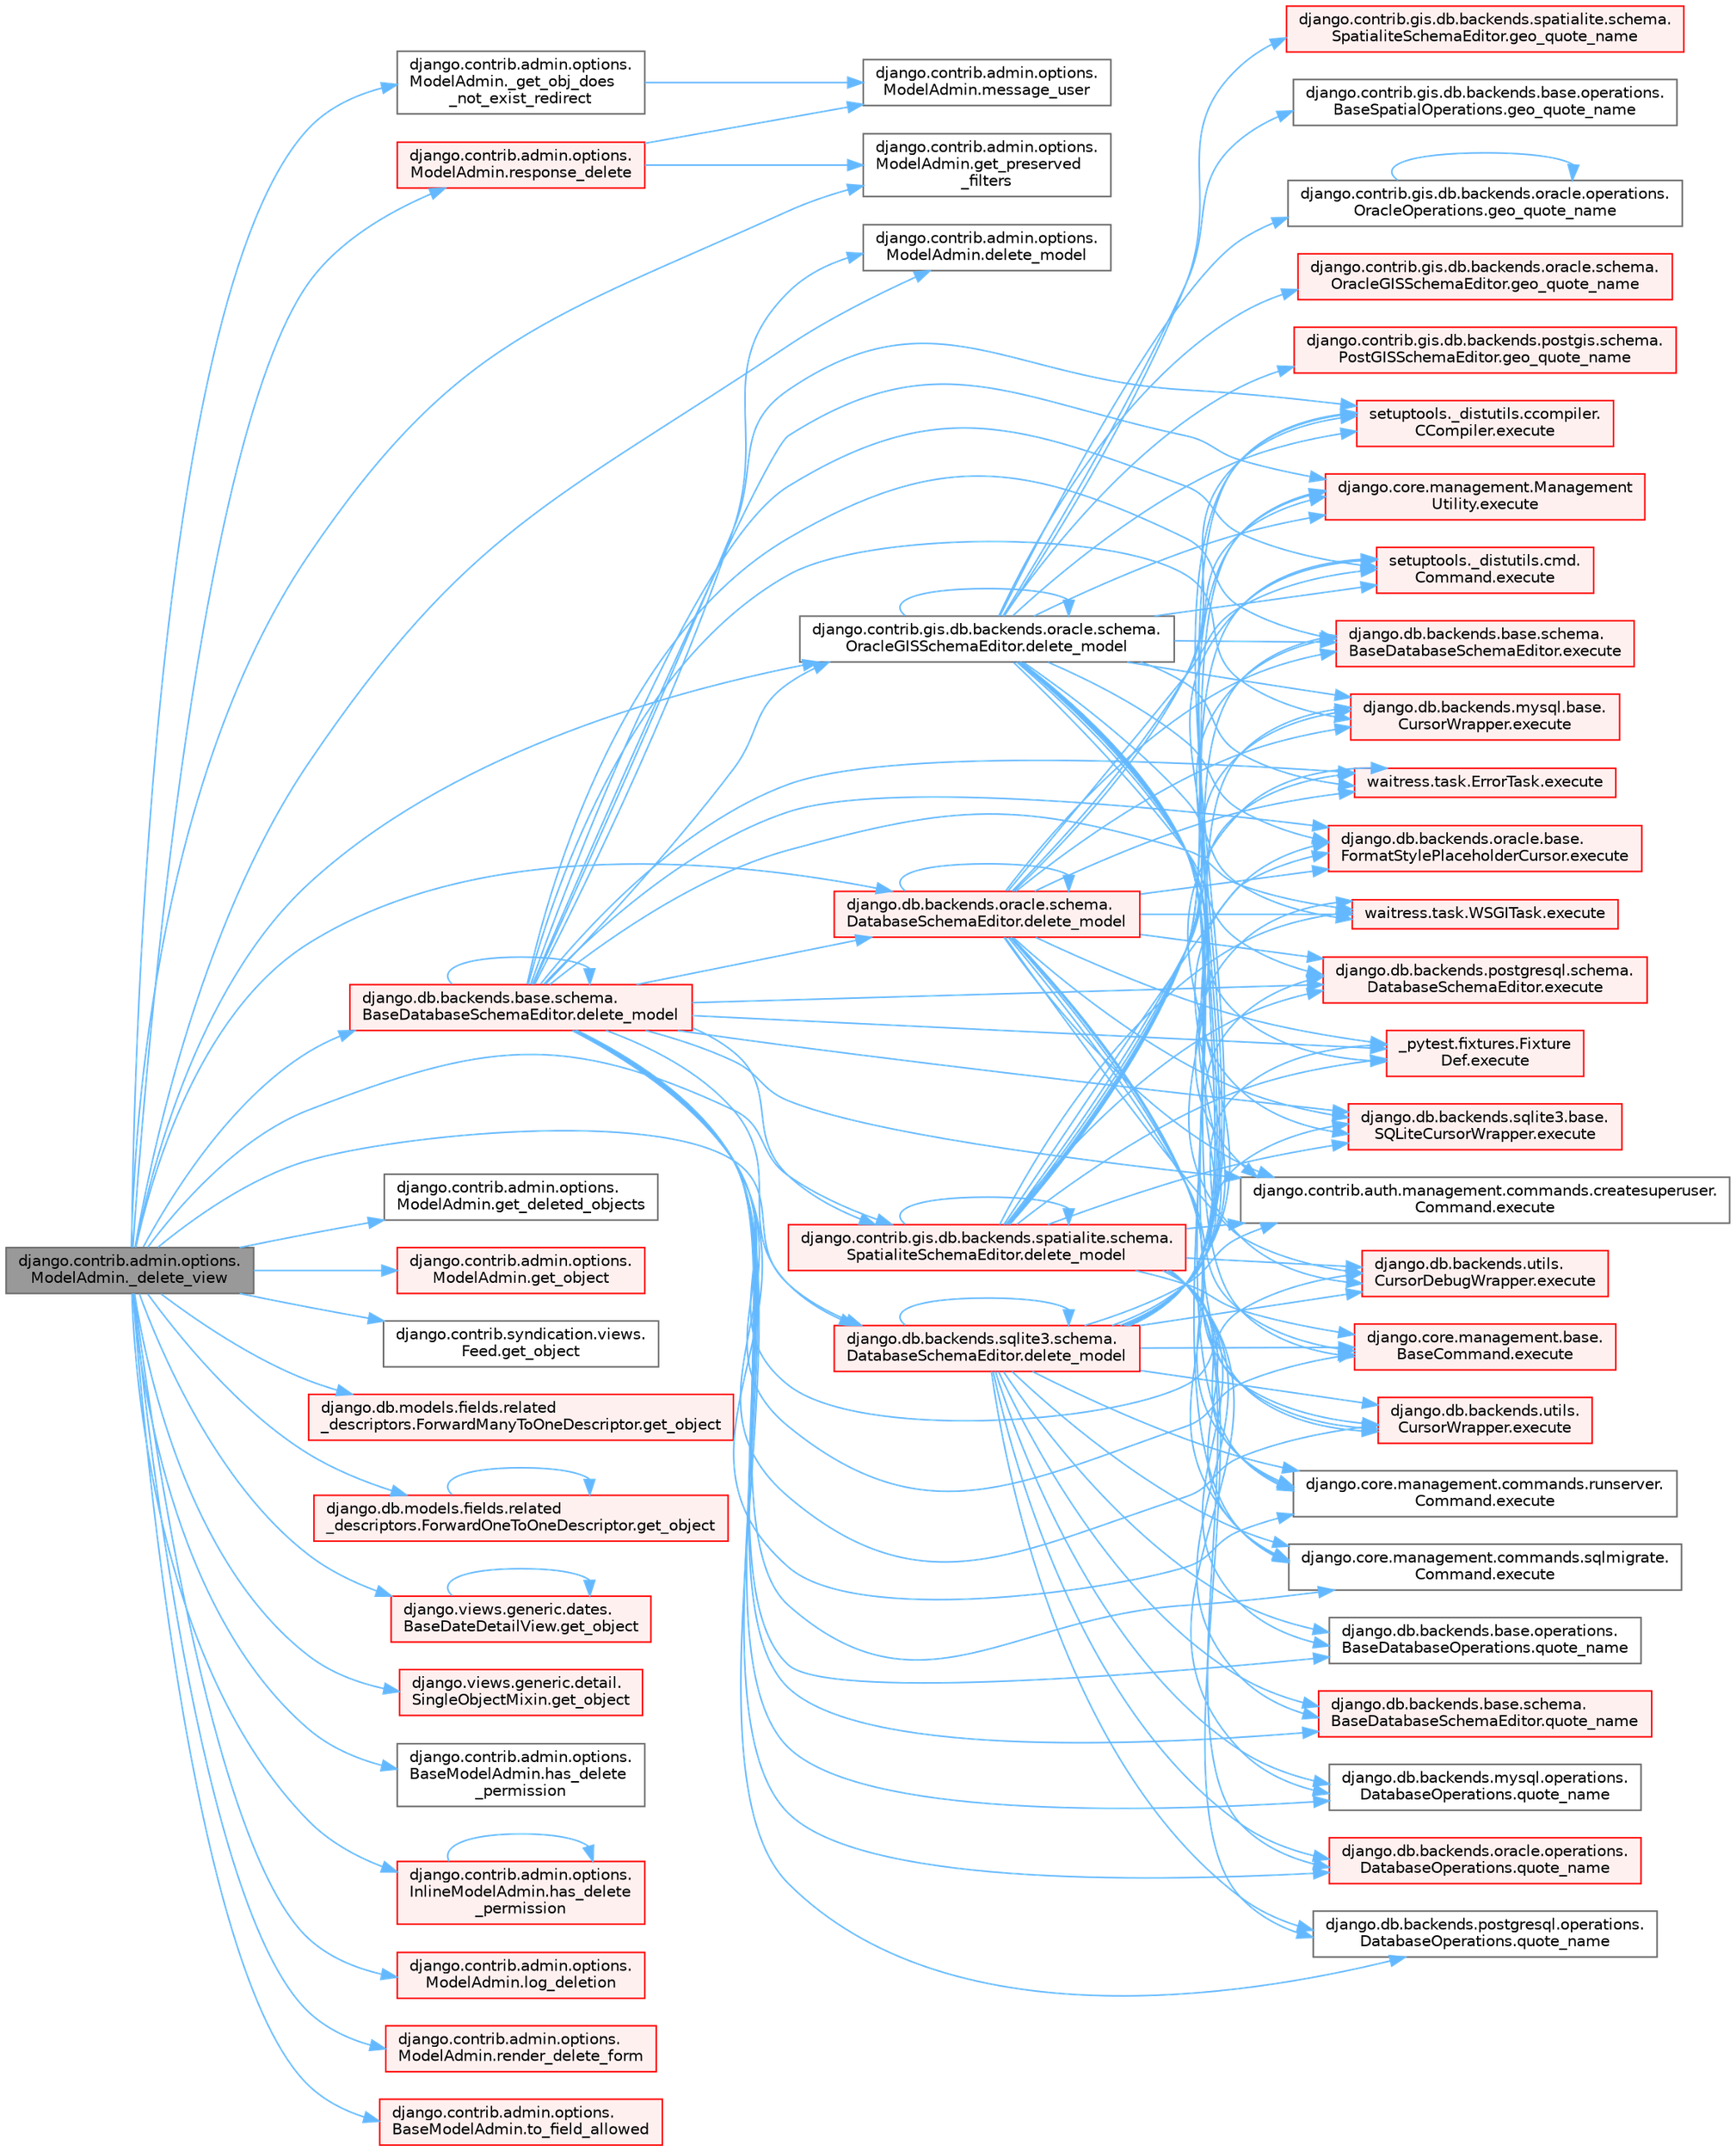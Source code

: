 digraph "django.contrib.admin.options.ModelAdmin._delete_view"
{
 // LATEX_PDF_SIZE
  bgcolor="transparent";
  edge [fontname=Helvetica,fontsize=10,labelfontname=Helvetica,labelfontsize=10];
  node [fontname=Helvetica,fontsize=10,shape=box,height=0.2,width=0.4];
  rankdir="LR";
  Node1 [id="Node000001",label="django.contrib.admin.options.\lModelAdmin._delete_view",height=0.2,width=0.4,color="gray40", fillcolor="grey60", style="filled", fontcolor="black",tooltip=" "];
  Node1 -> Node2 [id="edge1_Node000001_Node000002",color="steelblue1",style="solid",tooltip=" "];
  Node2 [id="Node000002",label="django.contrib.admin.options.\lModelAdmin._get_obj_does\l_not_exist_redirect",height=0.2,width=0.4,color="grey40", fillcolor="white", style="filled",URL="$classdjango_1_1contrib_1_1admin_1_1options_1_1_model_admin.html#a7a34a53e8286ec413cee8ca8d345a8bc",tooltip=" "];
  Node2 -> Node3 [id="edge2_Node000002_Node000003",color="steelblue1",style="solid",tooltip=" "];
  Node3 [id="Node000003",label="django.contrib.admin.options.\lModelAdmin.message_user",height=0.2,width=0.4,color="grey40", fillcolor="white", style="filled",URL="$classdjango_1_1contrib_1_1admin_1_1options_1_1_model_admin.html#ac14442516cf00044fc706e711669c31c",tooltip=" "];
  Node1 -> Node4 [id="edge3_Node000001_Node000004",color="steelblue1",style="solid",tooltip=" "];
  Node4 [id="Node000004",label="django.contrib.admin.options.\lModelAdmin.delete_model",height=0.2,width=0.4,color="grey40", fillcolor="white", style="filled",URL="$classdjango_1_1contrib_1_1admin_1_1options_1_1_model_admin.html#aa867ab455deada5d42bee9e8ffe2b9b2",tooltip=" "];
  Node1 -> Node5 [id="edge4_Node000001_Node000005",color="steelblue1",style="solid",tooltip=" "];
  Node5 [id="Node000005",label="django.contrib.gis.db.backends.oracle.schema.\lOracleGISSchemaEditor.delete_model",height=0.2,width=0.4,color="grey40", fillcolor="white", style="filled",URL="$classdjango_1_1contrib_1_1gis_1_1db_1_1backends_1_1oracle_1_1schema_1_1_oracle_g_i_s_schema_editor.html#a7e204de51c85be33515ce57fa48849df",tooltip=" "];
  Node5 -> Node5 [id="edge5_Node000005_Node000005",color="steelblue1",style="solid",tooltip=" "];
  Node5 -> Node6 [id="edge6_Node000005_Node000006",color="steelblue1",style="solid",tooltip=" "];
  Node6 [id="Node000006",label="_pytest.fixtures.Fixture\lDef.execute",height=0.2,width=0.4,color="red", fillcolor="#FFF0F0", style="filled",URL="$class__pytest_1_1fixtures_1_1_fixture_def.html#ac27e0caaadd6404ffc2715216b643993",tooltip=" "];
  Node5 -> Node3953 [id="edge7_Node000005_Node003953",color="steelblue1",style="solid",tooltip=" "];
  Node3953 [id="Node003953",label="django.contrib.auth.management.commands.createsuperuser.\lCommand.execute",height=0.2,width=0.4,color="grey40", fillcolor="white", style="filled",URL="$classdjango_1_1contrib_1_1auth_1_1management_1_1commands_1_1createsuperuser_1_1_command.html#a4dc8ad9953fcae01a4c61c32fe4c6540",tooltip=" "];
  Node5 -> Node3954 [id="edge8_Node000005_Node003954",color="steelblue1",style="solid",tooltip=" "];
  Node3954 [id="Node003954",label="django.core.management.base.\lBaseCommand.execute",height=0.2,width=0.4,color="red", fillcolor="#FFF0F0", style="filled",URL="$classdjango_1_1core_1_1management_1_1base_1_1_base_command.html#a5621c1fb51be6a2deff6777d90c25ee0",tooltip=" "];
  Node5 -> Node3956 [id="edge9_Node000005_Node003956",color="steelblue1",style="solid",tooltip=" "];
  Node3956 [id="Node003956",label="django.core.management.commands.runserver.\lCommand.execute",height=0.2,width=0.4,color="grey40", fillcolor="white", style="filled",URL="$classdjango_1_1core_1_1management_1_1commands_1_1runserver_1_1_command.html#a86b4bdbf596d9f612125e143148d9919",tooltip=" "];
  Node5 -> Node3957 [id="edge10_Node000005_Node003957",color="steelblue1",style="solid",tooltip=" "];
  Node3957 [id="Node003957",label="django.core.management.commands.sqlmigrate.\lCommand.execute",height=0.2,width=0.4,color="grey40", fillcolor="white", style="filled",URL="$classdjango_1_1core_1_1management_1_1commands_1_1sqlmigrate_1_1_command.html#ad47c65d3d4820430ce43bb5f2086789d",tooltip=" "];
  Node5 -> Node3958 [id="edge11_Node000005_Node003958",color="steelblue1",style="solid",tooltip=" "];
  Node3958 [id="Node003958",label="django.core.management.Management\lUtility.execute",height=0.2,width=0.4,color="red", fillcolor="#FFF0F0", style="filled",URL="$classdjango_1_1core_1_1management_1_1_management_utility.html#ab2752203019f6a6274c55e096770c008",tooltip=" "];
  Node5 -> Node3966 [id="edge12_Node000005_Node003966",color="steelblue1",style="solid",tooltip=" "];
  Node3966 [id="Node003966",label="django.db.backends.base.schema.\lBaseDatabaseSchemaEditor.execute",height=0.2,width=0.4,color="red", fillcolor="#FFF0F0", style="filled",URL="$classdjango_1_1db_1_1backends_1_1base_1_1schema_1_1_base_database_schema_editor.html#a964d07b6ba94dc1698e896feeeb57353",tooltip=" "];
  Node5 -> Node3969 [id="edge13_Node000005_Node003969",color="steelblue1",style="solid",tooltip=" "];
  Node3969 [id="Node003969",label="django.db.backends.mysql.base.\lCursorWrapper.execute",height=0.2,width=0.4,color="red", fillcolor="#FFF0F0", style="filled",URL="$classdjango_1_1db_1_1backends_1_1mysql_1_1base_1_1_cursor_wrapper.html#a6b2d41b73d7c215224f1e994aad6ad60",tooltip=" "];
  Node5 -> Node3970 [id="edge14_Node000005_Node003970",color="steelblue1",style="solid",tooltip=" "];
  Node3970 [id="Node003970",label="django.db.backends.oracle.base.\lFormatStylePlaceholderCursor.execute",height=0.2,width=0.4,color="red", fillcolor="#FFF0F0", style="filled",URL="$classdjango_1_1db_1_1backends_1_1oracle_1_1base_1_1_format_style_placeholder_cursor.html#a0717bdbea59134a88e5f10399c33a251",tooltip=" "];
  Node5 -> Node3976 [id="edge15_Node000005_Node003976",color="steelblue1",style="solid",tooltip=" "];
  Node3976 [id="Node003976",label="django.db.backends.postgresql.schema.\lDatabaseSchemaEditor.execute",height=0.2,width=0.4,color="red", fillcolor="#FFF0F0", style="filled",URL="$classdjango_1_1db_1_1backends_1_1postgresql_1_1schema_1_1_database_schema_editor.html#afe7e39d1fd0ac2c6216f90295b9382ae",tooltip=" "];
  Node5 -> Node3977 [id="edge16_Node000005_Node003977",color="steelblue1",style="solid",tooltip=" "];
  Node3977 [id="Node003977",label="django.db.backends.sqlite3.base.\lSQLiteCursorWrapper.execute",height=0.2,width=0.4,color="red", fillcolor="#FFF0F0", style="filled",URL="$classdjango_1_1db_1_1backends_1_1sqlite3_1_1base_1_1_s_q_lite_cursor_wrapper.html#a41115eb3813040514a6c6c7111aa0b57",tooltip=" "];
  Node5 -> Node3979 [id="edge17_Node000005_Node003979",color="steelblue1",style="solid",tooltip=" "];
  Node3979 [id="Node003979",label="django.db.backends.utils.\lCursorDebugWrapper.execute",height=0.2,width=0.4,color="red", fillcolor="#FFF0F0", style="filled",URL="$classdjango_1_1db_1_1backends_1_1utils_1_1_cursor_debug_wrapper.html#af0443013785fceb3f05b38198a71ca3f",tooltip=" "];
  Node5 -> Node3980 [id="edge18_Node000005_Node003980",color="steelblue1",style="solid",tooltip=" "];
  Node3980 [id="Node003980",label="django.db.backends.utils.\lCursorWrapper.execute",height=0.2,width=0.4,color="red", fillcolor="#FFF0F0", style="filled",URL="$classdjango_1_1db_1_1backends_1_1utils_1_1_cursor_wrapper.html#a7d0bc9b6584c9fee961505e1d460547c",tooltip=" "];
  Node5 -> Node3983 [id="edge19_Node000005_Node003983",color="steelblue1",style="solid",tooltip=" "];
  Node3983 [id="Node003983",label="setuptools._distutils.ccompiler.\lCCompiler.execute",height=0.2,width=0.4,color="red", fillcolor="#FFF0F0", style="filled",URL="$classsetuptools_1_1__distutils_1_1ccompiler_1_1_c_compiler.html#a726dd6c4cc45b2077fa6bc43dc8fe60e",tooltip=" "];
  Node5 -> Node3984 [id="edge20_Node000005_Node003984",color="steelblue1",style="solid",tooltip=" "];
  Node3984 [id="Node003984",label="setuptools._distutils.cmd.\lCommand.execute",height=0.2,width=0.4,color="red", fillcolor="#FFF0F0", style="filled",URL="$classsetuptools_1_1__distutils_1_1cmd_1_1_command.html#a371b567539d5bc0e2a134bf361e97b38",tooltip=" "];
  Node5 -> Node3985 [id="edge21_Node000005_Node003985",color="steelblue1",style="solid",tooltip=" "];
  Node3985 [id="Node003985",label="waitress.task.ErrorTask.execute",height=0.2,width=0.4,color="red", fillcolor="#FFF0F0", style="filled",URL="$classwaitress_1_1task_1_1_error_task.html#ad5c6d14c13ba3d33e82b1b138e634bb0",tooltip=" "];
  Node5 -> Node3986 [id="edge22_Node000005_Node003986",color="steelblue1",style="solid",tooltip=" "];
  Node3986 [id="Node003986",label="waitress.task.WSGITask.execute",height=0.2,width=0.4,color="red", fillcolor="#FFF0F0", style="filled",URL="$classwaitress_1_1task_1_1_w_s_g_i_task.html#ac677ac1c03116dfa724298750580883b",tooltip=" "];
  Node5 -> Node4530 [id="edge23_Node000005_Node004530",color="steelblue1",style="solid",tooltip=" "];
  Node4530 [id="Node004530",label="django.contrib.gis.db.backends.base.operations.\lBaseSpatialOperations.geo_quote_name",height=0.2,width=0.4,color="grey40", fillcolor="white", style="filled",URL="$classdjango_1_1contrib_1_1gis_1_1db_1_1backends_1_1base_1_1operations_1_1_base_spatial_operations.html#abc9f85ed4bdf2a65e0846bcad4ca8dca",tooltip=" "];
  Node5 -> Node4531 [id="edge24_Node000005_Node004531",color="steelblue1",style="solid",tooltip=" "];
  Node4531 [id="Node004531",label="django.contrib.gis.db.backends.oracle.operations.\lOracleOperations.geo_quote_name",height=0.2,width=0.4,color="grey40", fillcolor="white", style="filled",URL="$classdjango_1_1contrib_1_1gis_1_1db_1_1backends_1_1oracle_1_1operations_1_1_oracle_operations.html#a594f86488cb662903f62c691b868eb2a",tooltip=" "];
  Node4531 -> Node4531 [id="edge25_Node004531_Node004531",color="steelblue1",style="solid",tooltip=" "];
  Node5 -> Node4532 [id="edge26_Node000005_Node004532",color="steelblue1",style="solid",tooltip=" "];
  Node4532 [id="Node004532",label="django.contrib.gis.db.backends.oracle.schema.\lOracleGISSchemaEditor.geo_quote_name",height=0.2,width=0.4,color="red", fillcolor="#FFF0F0", style="filled",URL="$classdjango_1_1contrib_1_1gis_1_1db_1_1backends_1_1oracle_1_1schema_1_1_oracle_g_i_s_schema_editor.html#abec69edea305a27ddfbfb8efe1a03160",tooltip=" "];
  Node5 -> Node4533 [id="edge27_Node000005_Node004533",color="steelblue1",style="solid",tooltip=" "];
  Node4533 [id="Node004533",label="django.contrib.gis.db.backends.postgis.schema.\lPostGISSchemaEditor.geo_quote_name",height=0.2,width=0.4,color="red", fillcolor="#FFF0F0", style="filled",URL="$classdjango_1_1contrib_1_1gis_1_1db_1_1backends_1_1postgis_1_1schema_1_1_post_g_i_s_schema_editor.html#a9d993ec478557916f7c81abdb60c1433",tooltip=" "];
  Node5 -> Node4534 [id="edge28_Node000005_Node004534",color="steelblue1",style="solid",tooltip=" "];
  Node4534 [id="Node004534",label="django.contrib.gis.db.backends.spatialite.schema.\lSpatialiteSchemaEditor.geo_quote_name",height=0.2,width=0.4,color="red", fillcolor="#FFF0F0", style="filled",URL="$classdjango_1_1contrib_1_1gis_1_1db_1_1backends_1_1spatialite_1_1schema_1_1_spatialite_schema_editor.html#a051d59d8607ffca5cbab0fff3f4362b0",tooltip=" "];
  Node1 -> Node4535 [id="edge29_Node000001_Node004535",color="steelblue1",style="solid",tooltip=" "];
  Node4535 [id="Node004535",label="django.contrib.gis.db.backends.spatialite.schema.\lSpatialiteSchemaEditor.delete_model",height=0.2,width=0.4,color="red", fillcolor="#FFF0F0", style="filled",URL="$classdjango_1_1contrib_1_1gis_1_1db_1_1backends_1_1spatialite_1_1schema_1_1_spatialite_schema_editor.html#a1d324c35e2535b9adf7cbecb68fe761d",tooltip=" "];
  Node4535 -> Node4535 [id="edge30_Node004535_Node004535",color="steelblue1",style="solid",tooltip=" "];
  Node4535 -> Node6 [id="edge31_Node004535_Node000006",color="steelblue1",style="solid",tooltip=" "];
  Node4535 -> Node3953 [id="edge32_Node004535_Node003953",color="steelblue1",style="solid",tooltip=" "];
  Node4535 -> Node3954 [id="edge33_Node004535_Node003954",color="steelblue1",style="solid",tooltip=" "];
  Node4535 -> Node3956 [id="edge34_Node004535_Node003956",color="steelblue1",style="solid",tooltip=" "];
  Node4535 -> Node3957 [id="edge35_Node004535_Node003957",color="steelblue1",style="solid",tooltip=" "];
  Node4535 -> Node3958 [id="edge36_Node004535_Node003958",color="steelblue1",style="solid",tooltip=" "];
  Node4535 -> Node3966 [id="edge37_Node004535_Node003966",color="steelblue1",style="solid",tooltip=" "];
  Node4535 -> Node3969 [id="edge38_Node004535_Node003969",color="steelblue1",style="solid",tooltip=" "];
  Node4535 -> Node3970 [id="edge39_Node004535_Node003970",color="steelblue1",style="solid",tooltip=" "];
  Node4535 -> Node3976 [id="edge40_Node004535_Node003976",color="steelblue1",style="solid",tooltip=" "];
  Node4535 -> Node3977 [id="edge41_Node004535_Node003977",color="steelblue1",style="solid",tooltip=" "];
  Node4535 -> Node3979 [id="edge42_Node004535_Node003979",color="steelblue1",style="solid",tooltip=" "];
  Node4535 -> Node3980 [id="edge43_Node004535_Node003980",color="steelblue1",style="solid",tooltip=" "];
  Node4535 -> Node3983 [id="edge44_Node004535_Node003983",color="steelblue1",style="solid",tooltip=" "];
  Node4535 -> Node3984 [id="edge45_Node004535_Node003984",color="steelblue1",style="solid",tooltip=" "];
  Node4535 -> Node3985 [id="edge46_Node004535_Node003985",color="steelblue1",style="solid",tooltip=" "];
  Node4535 -> Node3986 [id="edge47_Node004535_Node003986",color="steelblue1",style="solid",tooltip=" "];
  Node4535 -> Node4536 [id="edge48_Node004535_Node004536",color="steelblue1",style="solid",tooltip=" "];
  Node4536 [id="Node004536",label="django.db.backends.base.operations.\lBaseDatabaseOperations.quote_name",height=0.2,width=0.4,color="grey40", fillcolor="white", style="filled",URL="$classdjango_1_1db_1_1backends_1_1base_1_1operations_1_1_base_database_operations.html#ab468094d1b03334704774ae62fbb7955",tooltip=" "];
  Node4535 -> Node4537 [id="edge49_Node004535_Node004537",color="steelblue1",style="solid",tooltip=" "];
  Node4537 [id="Node004537",label="django.db.backends.base.schema.\lBaseDatabaseSchemaEditor.quote_name",height=0.2,width=0.4,color="red", fillcolor="#FFF0F0", style="filled",URL="$classdjango_1_1db_1_1backends_1_1base_1_1schema_1_1_base_database_schema_editor.html#aa816e47aecbbe22e29c76f25001a873a",tooltip=" "];
  Node4535 -> Node4538 [id="edge50_Node004535_Node004538",color="steelblue1",style="solid",tooltip=" "];
  Node4538 [id="Node004538",label="django.db.backends.mysql.operations.\lDatabaseOperations.quote_name",height=0.2,width=0.4,color="grey40", fillcolor="white", style="filled",URL="$classdjango_1_1db_1_1backends_1_1mysql_1_1operations_1_1_database_operations.html#a5d1561dd784c0f000ed8c1aa43a6efbf",tooltip=" "];
  Node4535 -> Node4539 [id="edge51_Node004535_Node004539",color="steelblue1",style="solid",tooltip=" "];
  Node4539 [id="Node004539",label="django.db.backends.oracle.operations.\lDatabaseOperations.quote_name",height=0.2,width=0.4,color="red", fillcolor="#FFF0F0", style="filled",URL="$classdjango_1_1db_1_1backends_1_1oracle_1_1operations_1_1_database_operations.html#ac7551d250b0adf678e5d00e4d69cb021",tooltip=" "];
  Node4535 -> Node4545 [id="edge52_Node004535_Node004545",color="steelblue1",style="solid",tooltip=" "];
  Node4545 [id="Node004545",label="django.db.backends.postgresql.operations.\lDatabaseOperations.quote_name",height=0.2,width=0.4,color="grey40", fillcolor="white", style="filled",URL="$classdjango_1_1db_1_1backends_1_1postgresql_1_1operations_1_1_database_operations.html#ab2f9e33071d2c5abb03744171da3b801",tooltip=" "];
  Node1 -> Node4548 [id="edge53_Node000001_Node004548",color="steelblue1",style="solid",tooltip=" "];
  Node4548 [id="Node004548",label="django.db.backends.base.schema.\lBaseDatabaseSchemaEditor.delete_model",height=0.2,width=0.4,color="red", fillcolor="#FFF0F0", style="filled",URL="$classdjango_1_1db_1_1backends_1_1base_1_1schema_1_1_base_database_schema_editor.html#a4685be374dca3bb40806d579c17c4a71",tooltip=" "];
  Node4548 -> Node4 [id="edge54_Node004548_Node000004",color="steelblue1",style="solid",tooltip=" "];
  Node4548 -> Node5 [id="edge55_Node004548_Node000005",color="steelblue1",style="solid",tooltip=" "];
  Node4548 -> Node4535 [id="edge56_Node004548_Node004535",color="steelblue1",style="solid",tooltip=" "];
  Node4548 -> Node4548 [id="edge57_Node004548_Node004548",color="steelblue1",style="solid",tooltip=" "];
  Node4548 -> Node4549 [id="edge58_Node004548_Node004549",color="steelblue1",style="solid",tooltip=" "];
  Node4549 [id="Node004549",label="django.db.backends.oracle.schema.\lDatabaseSchemaEditor.delete_model",height=0.2,width=0.4,color="red", fillcolor="#FFF0F0", style="filled",URL="$classdjango_1_1db_1_1backends_1_1oracle_1_1schema_1_1_database_schema_editor.html#ab50218126d3c815cba56fe0387a8dcba",tooltip=" "];
  Node4549 -> Node4549 [id="edge59_Node004549_Node004549",color="steelblue1",style="solid",tooltip=" "];
  Node4549 -> Node6 [id="edge60_Node004549_Node000006",color="steelblue1",style="solid",tooltip=" "];
  Node4549 -> Node3953 [id="edge61_Node004549_Node003953",color="steelblue1",style="solid",tooltip=" "];
  Node4549 -> Node3954 [id="edge62_Node004549_Node003954",color="steelblue1",style="solid",tooltip=" "];
  Node4549 -> Node3956 [id="edge63_Node004549_Node003956",color="steelblue1",style="solid",tooltip=" "];
  Node4549 -> Node3957 [id="edge64_Node004549_Node003957",color="steelblue1",style="solid",tooltip=" "];
  Node4549 -> Node3958 [id="edge65_Node004549_Node003958",color="steelblue1",style="solid",tooltip=" "];
  Node4549 -> Node3966 [id="edge66_Node004549_Node003966",color="steelblue1",style="solid",tooltip=" "];
  Node4549 -> Node3969 [id="edge67_Node004549_Node003969",color="steelblue1",style="solid",tooltip=" "];
  Node4549 -> Node3970 [id="edge68_Node004549_Node003970",color="steelblue1",style="solid",tooltip=" "];
  Node4549 -> Node3976 [id="edge69_Node004549_Node003976",color="steelblue1",style="solid",tooltip=" "];
  Node4549 -> Node3977 [id="edge70_Node004549_Node003977",color="steelblue1",style="solid",tooltip=" "];
  Node4549 -> Node3979 [id="edge71_Node004549_Node003979",color="steelblue1",style="solid",tooltip=" "];
  Node4549 -> Node3980 [id="edge72_Node004549_Node003980",color="steelblue1",style="solid",tooltip=" "];
  Node4549 -> Node3983 [id="edge73_Node004549_Node003983",color="steelblue1",style="solid",tooltip=" "];
  Node4549 -> Node3984 [id="edge74_Node004549_Node003984",color="steelblue1",style="solid",tooltip=" "];
  Node4549 -> Node3985 [id="edge75_Node004549_Node003985",color="steelblue1",style="solid",tooltip=" "];
  Node4549 -> Node3986 [id="edge76_Node004549_Node003986",color="steelblue1",style="solid",tooltip=" "];
  Node4548 -> Node4550 [id="edge77_Node004548_Node004550",color="steelblue1",style="solid",tooltip=" "];
  Node4550 [id="Node004550",label="django.db.backends.sqlite3.schema.\lDatabaseSchemaEditor.delete_model",height=0.2,width=0.4,color="red", fillcolor="#FFF0F0", style="filled",URL="$classdjango_1_1db_1_1backends_1_1sqlite3_1_1schema_1_1_database_schema_editor.html#ace17666280378c6270bb6569941a67ad",tooltip=" "];
  Node4550 -> Node4550 [id="edge78_Node004550_Node004550",color="steelblue1",style="solid",tooltip=" "];
  Node4550 -> Node6 [id="edge79_Node004550_Node000006",color="steelblue1",style="solid",tooltip=" "];
  Node4550 -> Node3953 [id="edge80_Node004550_Node003953",color="steelblue1",style="solid",tooltip=" "];
  Node4550 -> Node3954 [id="edge81_Node004550_Node003954",color="steelblue1",style="solid",tooltip=" "];
  Node4550 -> Node3956 [id="edge82_Node004550_Node003956",color="steelblue1",style="solid",tooltip=" "];
  Node4550 -> Node3957 [id="edge83_Node004550_Node003957",color="steelblue1",style="solid",tooltip=" "];
  Node4550 -> Node3958 [id="edge84_Node004550_Node003958",color="steelblue1",style="solid",tooltip=" "];
  Node4550 -> Node3966 [id="edge85_Node004550_Node003966",color="steelblue1",style="solid",tooltip=" "];
  Node4550 -> Node3969 [id="edge86_Node004550_Node003969",color="steelblue1",style="solid",tooltip=" "];
  Node4550 -> Node3970 [id="edge87_Node004550_Node003970",color="steelblue1",style="solid",tooltip=" "];
  Node4550 -> Node3976 [id="edge88_Node004550_Node003976",color="steelblue1",style="solid",tooltip=" "];
  Node4550 -> Node3977 [id="edge89_Node004550_Node003977",color="steelblue1",style="solid",tooltip=" "];
  Node4550 -> Node3979 [id="edge90_Node004550_Node003979",color="steelblue1",style="solid",tooltip=" "];
  Node4550 -> Node3980 [id="edge91_Node004550_Node003980",color="steelblue1",style="solid",tooltip=" "];
  Node4550 -> Node3983 [id="edge92_Node004550_Node003983",color="steelblue1",style="solid",tooltip=" "];
  Node4550 -> Node3984 [id="edge93_Node004550_Node003984",color="steelblue1",style="solid",tooltip=" "];
  Node4550 -> Node3985 [id="edge94_Node004550_Node003985",color="steelblue1",style="solid",tooltip=" "];
  Node4550 -> Node3986 [id="edge95_Node004550_Node003986",color="steelblue1",style="solid",tooltip=" "];
  Node4550 -> Node4536 [id="edge96_Node004550_Node004536",color="steelblue1",style="solid",tooltip=" "];
  Node4550 -> Node4537 [id="edge97_Node004550_Node004537",color="steelblue1",style="solid",tooltip=" "];
  Node4550 -> Node4538 [id="edge98_Node004550_Node004538",color="steelblue1",style="solid",tooltip=" "];
  Node4550 -> Node4539 [id="edge99_Node004550_Node004539",color="steelblue1",style="solid",tooltip=" "];
  Node4550 -> Node4545 [id="edge100_Node004550_Node004545",color="steelblue1",style="solid",tooltip=" "];
  Node4548 -> Node6 [id="edge101_Node004548_Node000006",color="steelblue1",style="solid",tooltip=" "];
  Node4548 -> Node3953 [id="edge102_Node004548_Node003953",color="steelblue1",style="solid",tooltip=" "];
  Node4548 -> Node3954 [id="edge103_Node004548_Node003954",color="steelblue1",style="solid",tooltip=" "];
  Node4548 -> Node3956 [id="edge104_Node004548_Node003956",color="steelblue1",style="solid",tooltip=" "];
  Node4548 -> Node3957 [id="edge105_Node004548_Node003957",color="steelblue1",style="solid",tooltip=" "];
  Node4548 -> Node3958 [id="edge106_Node004548_Node003958",color="steelblue1",style="solid",tooltip=" "];
  Node4548 -> Node3966 [id="edge107_Node004548_Node003966",color="steelblue1",style="solid",tooltip=" "];
  Node4548 -> Node3969 [id="edge108_Node004548_Node003969",color="steelblue1",style="solid",tooltip=" "];
  Node4548 -> Node3970 [id="edge109_Node004548_Node003970",color="steelblue1",style="solid",tooltip=" "];
  Node4548 -> Node3976 [id="edge110_Node004548_Node003976",color="steelblue1",style="solid",tooltip=" "];
  Node4548 -> Node3977 [id="edge111_Node004548_Node003977",color="steelblue1",style="solid",tooltip=" "];
  Node4548 -> Node3979 [id="edge112_Node004548_Node003979",color="steelblue1",style="solid",tooltip=" "];
  Node4548 -> Node3980 [id="edge113_Node004548_Node003980",color="steelblue1",style="solid",tooltip=" "];
  Node4548 -> Node3983 [id="edge114_Node004548_Node003983",color="steelblue1",style="solid",tooltip=" "];
  Node4548 -> Node3984 [id="edge115_Node004548_Node003984",color="steelblue1",style="solid",tooltip=" "];
  Node4548 -> Node3985 [id="edge116_Node004548_Node003985",color="steelblue1",style="solid",tooltip=" "];
  Node4548 -> Node3986 [id="edge117_Node004548_Node003986",color="steelblue1",style="solid",tooltip=" "];
  Node4548 -> Node4536 [id="edge118_Node004548_Node004536",color="steelblue1",style="solid",tooltip=" "];
  Node4548 -> Node4537 [id="edge119_Node004548_Node004537",color="steelblue1",style="solid",tooltip=" "];
  Node4548 -> Node4538 [id="edge120_Node004548_Node004538",color="steelblue1",style="solid",tooltip=" "];
  Node4548 -> Node4539 [id="edge121_Node004548_Node004539",color="steelblue1",style="solid",tooltip=" "];
  Node4548 -> Node4545 [id="edge122_Node004548_Node004545",color="steelblue1",style="solid",tooltip=" "];
  Node1 -> Node4549 [id="edge123_Node000001_Node004549",color="steelblue1",style="solid",tooltip=" "];
  Node1 -> Node4550 [id="edge124_Node000001_Node004550",color="steelblue1",style="solid",tooltip=" "];
  Node1 -> Node4551 [id="edge125_Node000001_Node004551",color="steelblue1",style="solid",tooltip=" "];
  Node4551 [id="Node004551",label="django.contrib.admin.options.\lModelAdmin.get_deleted_objects",height=0.2,width=0.4,color="grey40", fillcolor="white", style="filled",URL="$classdjango_1_1contrib_1_1admin_1_1options_1_1_model_admin.html#a14b7f621b7023765a14c487bdc8548a3",tooltip=" "];
  Node1 -> Node4552 [id="edge126_Node000001_Node004552",color="steelblue1",style="solid",tooltip=" "];
  Node4552 [id="Node004552",label="django.contrib.admin.options.\lModelAdmin.get_object",height=0.2,width=0.4,color="red", fillcolor="#FFF0F0", style="filled",URL="$classdjango_1_1contrib_1_1admin_1_1options_1_1_model_admin.html#ac7b9acc5607b931a130f004f73adcc6c",tooltip=" "];
  Node1 -> Node4553 [id="edge127_Node000001_Node004553",color="steelblue1",style="solid",tooltip=" "];
  Node4553 [id="Node004553",label="django.contrib.syndication.views.\lFeed.get_object",height=0.2,width=0.4,color="grey40", fillcolor="white", style="filled",URL="$classdjango_1_1contrib_1_1syndication_1_1views_1_1_feed.html#aca97bf9a86566b880b339170b2b4880c",tooltip=" "];
  Node1 -> Node4554 [id="edge128_Node000001_Node004554",color="steelblue1",style="solid",tooltip=" "];
  Node4554 [id="Node004554",label="django.db.models.fields.related\l_descriptors.ForwardManyToOneDescriptor.get_object",height=0.2,width=0.4,color="red", fillcolor="#FFF0F0", style="filled",URL="$classdjango_1_1db_1_1models_1_1fields_1_1related__descriptors_1_1_forward_many_to_one_descriptor.html#a53e30c8b305a3998dd43c1e6357e4bc4",tooltip=" "];
  Node1 -> Node4555 [id="edge129_Node000001_Node004555",color="steelblue1",style="solid",tooltip=" "];
  Node4555 [id="Node004555",label="django.db.models.fields.related\l_descriptors.ForwardOneToOneDescriptor.get_object",height=0.2,width=0.4,color="red", fillcolor="#FFF0F0", style="filled",URL="$classdjango_1_1db_1_1models_1_1fields_1_1related__descriptors_1_1_forward_one_to_one_descriptor.html#a298296431556370e9bb0b1478febfbf3",tooltip=" "];
  Node4555 -> Node4555 [id="edge130_Node004555_Node004555",color="steelblue1",style="solid",tooltip=" "];
  Node1 -> Node4556 [id="edge131_Node000001_Node004556",color="steelblue1",style="solid",tooltip=" "];
  Node4556 [id="Node004556",label="django.views.generic.dates.\lBaseDateDetailView.get_object",height=0.2,width=0.4,color="red", fillcolor="#FFF0F0", style="filled",URL="$classdjango_1_1views_1_1generic_1_1dates_1_1_base_date_detail_view.html#a7c08557dbbb8af87ec6f8fab884e6f5e",tooltip=" "];
  Node4556 -> Node4556 [id="edge132_Node004556_Node004556",color="steelblue1",style="solid",tooltip=" "];
  Node1 -> Node4568 [id="edge133_Node000001_Node004568",color="steelblue1",style="solid",tooltip=" "];
  Node4568 [id="Node004568",label="django.views.generic.detail.\lSingleObjectMixin.get_object",height=0.2,width=0.4,color="red", fillcolor="#FFF0F0", style="filled",URL="$classdjango_1_1views_1_1generic_1_1detail_1_1_single_object_mixin.html#ab853f97e997d069a858d4bb5e93092ad",tooltip=" "];
  Node1 -> Node4569 [id="edge134_Node000001_Node004569",color="steelblue1",style="solid",tooltip=" "];
  Node4569 [id="Node004569",label="django.contrib.admin.options.\lModelAdmin.get_preserved\l_filters",height=0.2,width=0.4,color="grey40", fillcolor="white", style="filled",URL="$classdjango_1_1contrib_1_1admin_1_1options_1_1_model_admin.html#a598fad1fbdfd61e2336ea8580809657d",tooltip=" "];
  Node1 -> Node4570 [id="edge135_Node000001_Node004570",color="steelblue1",style="solid",tooltip=" "];
  Node4570 [id="Node004570",label="django.contrib.admin.options.\lBaseModelAdmin.has_delete\l_permission",height=0.2,width=0.4,color="grey40", fillcolor="white", style="filled",URL="$classdjango_1_1contrib_1_1admin_1_1options_1_1_base_model_admin.html#abc443e2d5aa463c132c72a11a1870d9c",tooltip=" "];
  Node1 -> Node4571 [id="edge136_Node000001_Node004571",color="steelblue1",style="solid",tooltip=" "];
  Node4571 [id="Node004571",label="django.contrib.admin.options.\lInlineModelAdmin.has_delete\l_permission",height=0.2,width=0.4,color="red", fillcolor="#FFF0F0", style="filled",URL="$classdjango_1_1contrib_1_1admin_1_1options_1_1_inline_model_admin.html#a8d9af4d2ea40c3225b25fafa016daef8",tooltip=" "];
  Node4571 -> Node4571 [id="edge137_Node004571_Node004571",color="steelblue1",style="solid",tooltip=" "];
  Node1 -> Node4572 [id="edge138_Node000001_Node004572",color="steelblue1",style="solid",tooltip=" "];
  Node4572 [id="Node004572",label="django.contrib.admin.options.\lModelAdmin.log_deletion",height=0.2,width=0.4,color="red", fillcolor="#FFF0F0", style="filled",URL="$classdjango_1_1contrib_1_1admin_1_1options_1_1_model_admin.html#a62c756074f3fec4e40d0c0b432ff85c7",tooltip=" "];
  Node1 -> Node4574 [id="edge139_Node000001_Node004574",color="steelblue1",style="solid",tooltip=" "];
  Node4574 [id="Node004574",label="django.contrib.admin.options.\lModelAdmin.render_delete_form",height=0.2,width=0.4,color="red", fillcolor="#FFF0F0", style="filled",URL="$classdjango_1_1contrib_1_1admin_1_1options_1_1_model_admin.html#a027ffc94c0e782bdb539dab9e58d293f",tooltip=" "];
  Node1 -> Node4586 [id="edge140_Node000001_Node004586",color="steelblue1",style="solid",tooltip=" "];
  Node4586 [id="Node004586",label="django.contrib.admin.options.\lModelAdmin.response_delete",height=0.2,width=0.4,color="red", fillcolor="#FFF0F0", style="filled",URL="$classdjango_1_1contrib_1_1admin_1_1options_1_1_model_admin.html#aeb7de761fb5cd04d7e8dd94b89659c2c",tooltip=" "];
  Node4586 -> Node4569 [id="edge141_Node004586_Node004569",color="steelblue1",style="solid",tooltip=" "];
  Node4586 -> Node3 [id="edge142_Node004586_Node000003",color="steelblue1",style="solid",tooltip=" "];
  Node1 -> Node4587 [id="edge143_Node000001_Node004587",color="steelblue1",style="solid",tooltip=" "];
  Node4587 [id="Node004587",label="django.contrib.admin.options.\lBaseModelAdmin.to_field_allowed",height=0.2,width=0.4,color="red", fillcolor="#FFF0F0", style="filled",URL="$classdjango_1_1contrib_1_1admin_1_1options_1_1_base_model_admin.html#a83a3da22a1f9fac4427236757d28a99a",tooltip=" "];
}

